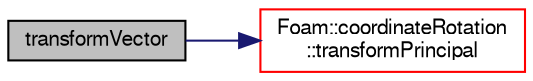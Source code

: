 digraph "transformVector"
{
  bgcolor="transparent";
  edge [fontname="FreeSans",fontsize="10",labelfontname="FreeSans",labelfontsize="10"];
  node [fontname="FreeSans",fontsize="10",shape=record];
  rankdir="LR";
  Node1047 [label="transformVector",height=0.2,width=0.4,color="black", fillcolor="grey75", style="filled", fontcolor="black"];
  Node1047 -> Node1048 [color="midnightblue",fontsize="10",style="solid",fontname="FreeSans"];
  Node1048 [label="Foam::coordinateRotation\l::transformPrincipal",height=0.2,width=0.4,color="red",URL="$a24994.html#a1fa4ae5c1ba98ba2bab434d99e2e5cbc",tooltip="Transform principal. "];
}

